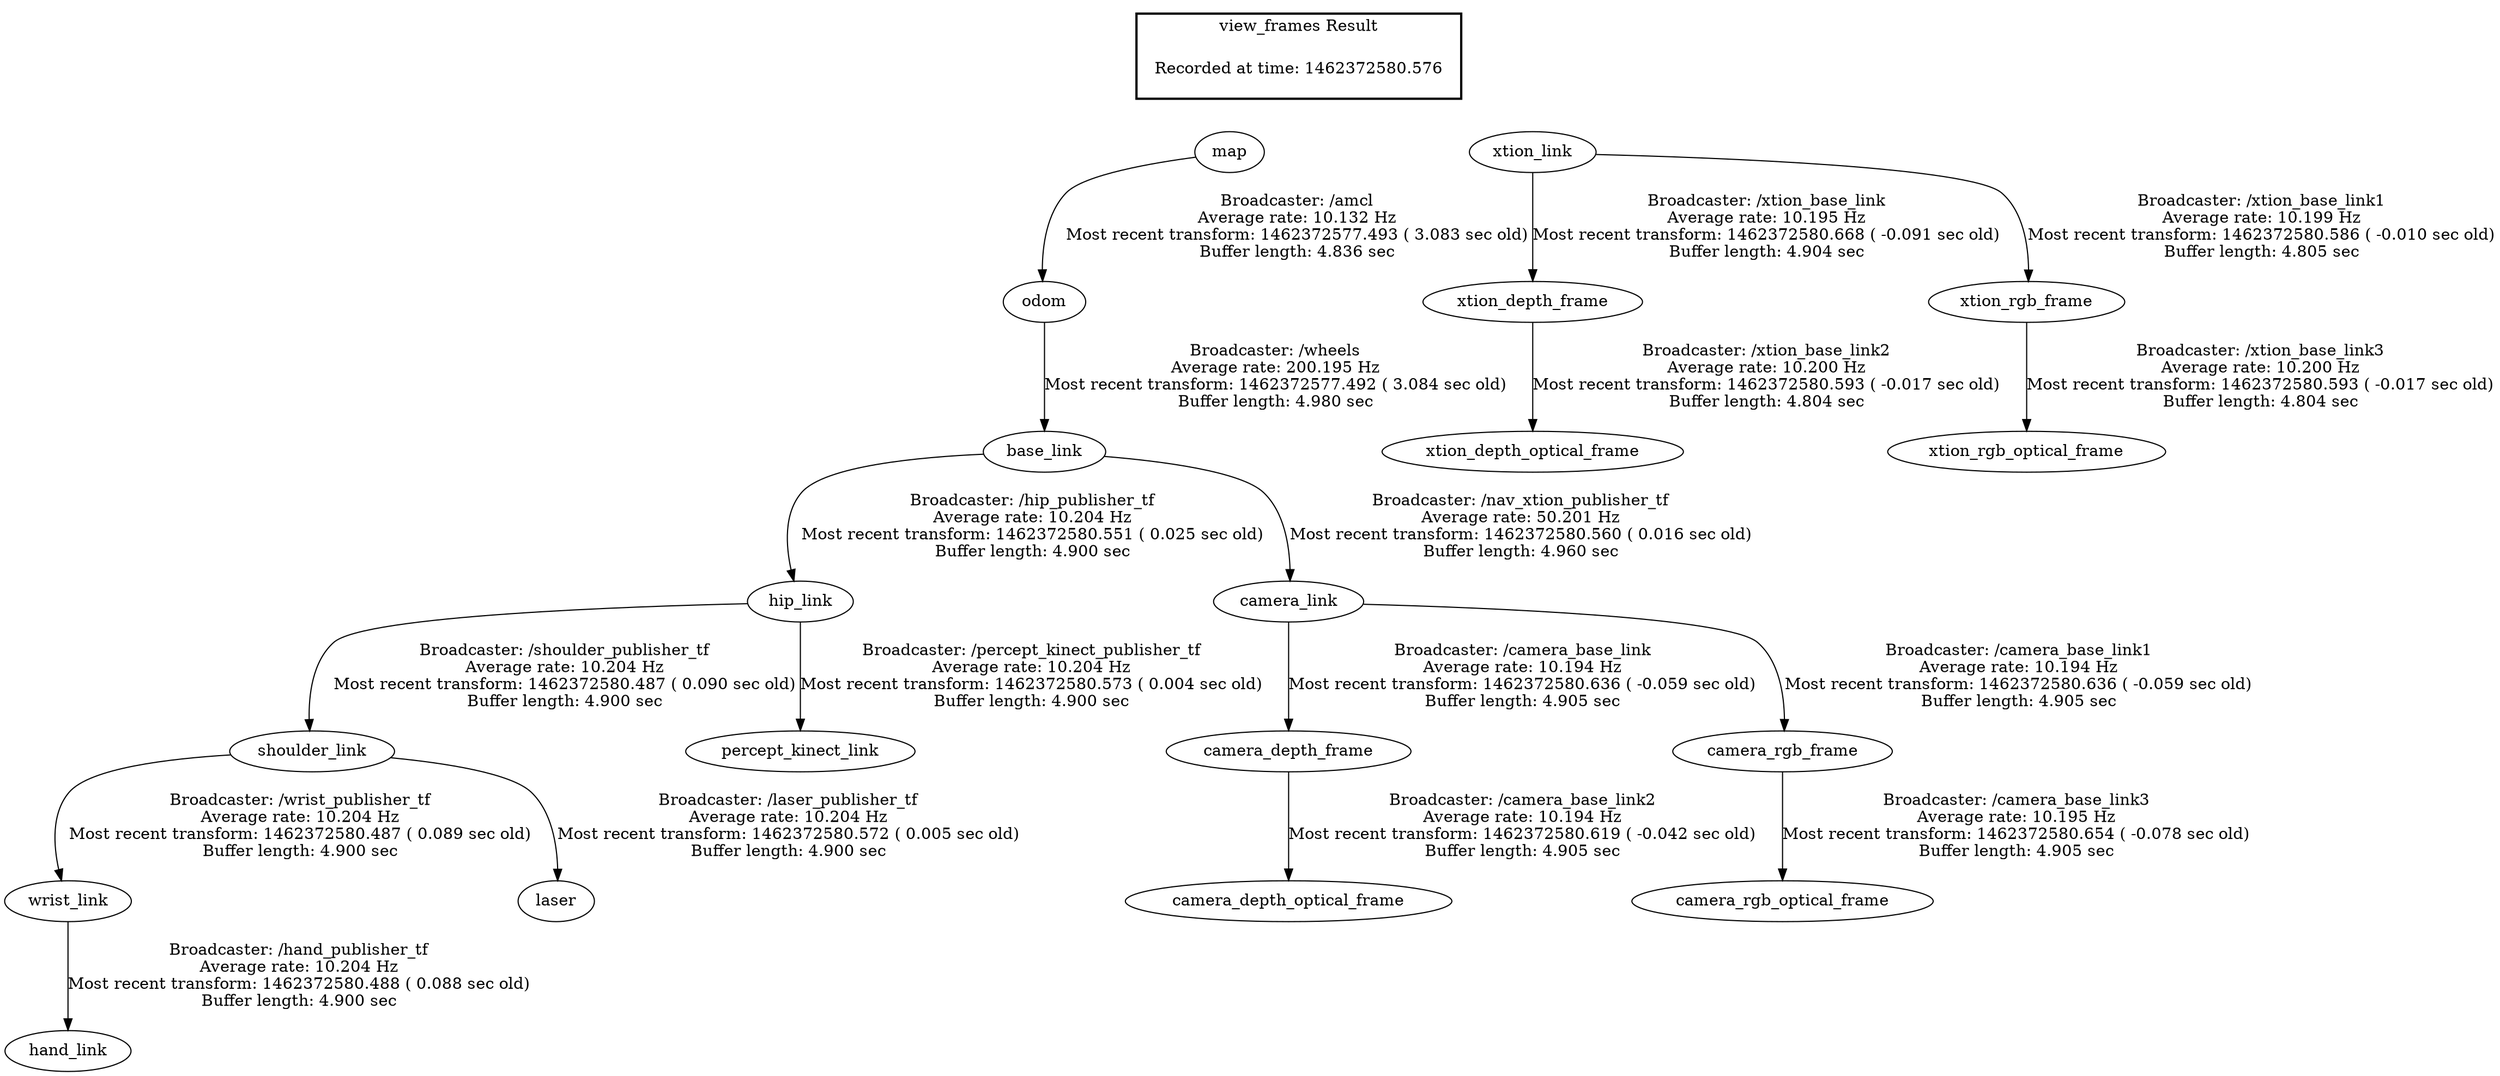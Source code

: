 digraph G {
"hip_link" -> "shoulder_link"[label="Broadcaster: /shoulder_publisher_tf\nAverage rate: 10.204 Hz\nMost recent transform: 1462372580.487 ( 0.090 sec old)\nBuffer length: 4.900 sec\n"];
"base_link" -> "hip_link"[label="Broadcaster: /hip_publisher_tf\nAverage rate: 10.204 Hz\nMost recent transform: 1462372580.551 ( 0.025 sec old)\nBuffer length: 4.900 sec\n"];
"shoulder_link" -> "wrist_link"[label="Broadcaster: /wrist_publisher_tf\nAverage rate: 10.204 Hz\nMost recent transform: 1462372580.487 ( 0.089 sec old)\nBuffer length: 4.900 sec\n"];
"wrist_link" -> "hand_link"[label="Broadcaster: /hand_publisher_tf\nAverage rate: 10.204 Hz\nMost recent transform: 1462372580.488 ( 0.088 sec old)\nBuffer length: 4.900 sec\n"];
"odom" -> "base_link"[label="Broadcaster: /wheels\nAverage rate: 200.195 Hz\nMost recent transform: 1462372577.492 ( 3.084 sec old)\nBuffer length: 4.980 sec\n"];
"map" -> "odom"[label="Broadcaster: /amcl\nAverage rate: 10.132 Hz\nMost recent transform: 1462372577.493 ( 3.083 sec old)\nBuffer length: 4.836 sec\n"];
"base_link" -> "camera_link"[label="Broadcaster: /nav_xtion_publisher_tf\nAverage rate: 50.201 Hz\nMost recent transform: 1462372580.560 ( 0.016 sec old)\nBuffer length: 4.960 sec\n"];
"camera_depth_frame" -> "camera_depth_optical_frame"[label="Broadcaster: /camera_base_link2\nAverage rate: 10.194 Hz\nMost recent transform: 1462372580.619 ( -0.042 sec old)\nBuffer length: 4.905 sec\n"];
"camera_link" -> "camera_depth_frame"[label="Broadcaster: /camera_base_link\nAverage rate: 10.194 Hz\nMost recent transform: 1462372580.636 ( -0.059 sec old)\nBuffer length: 4.905 sec\n"];
"camera_link" -> "camera_rgb_frame"[label="Broadcaster: /camera_base_link1\nAverage rate: 10.194 Hz\nMost recent transform: 1462372580.636 ( -0.059 sec old)\nBuffer length: 4.905 sec\n"];
"camera_rgb_frame" -> "camera_rgb_optical_frame"[label="Broadcaster: /camera_base_link3\nAverage rate: 10.195 Hz\nMost recent transform: 1462372580.654 ( -0.078 sec old)\nBuffer length: 4.905 sec\n"];
"xtion_link" -> "xtion_depth_frame"[label="Broadcaster: /xtion_base_link\nAverage rate: 10.195 Hz\nMost recent transform: 1462372580.668 ( -0.091 sec old)\nBuffer length: 4.904 sec\n"];
"shoulder_link" -> "laser"[label="Broadcaster: /laser_publisher_tf\nAverage rate: 10.204 Hz\nMost recent transform: 1462372580.572 ( 0.005 sec old)\nBuffer length: 4.900 sec\n"];
"hip_link" -> "percept_kinect_link"[label="Broadcaster: /percept_kinect_publisher_tf\nAverage rate: 10.204 Hz\nMost recent transform: 1462372580.573 ( 0.004 sec old)\nBuffer length: 4.900 sec\n"];
"xtion_link" -> "xtion_rgb_frame"[label="Broadcaster: /xtion_base_link1\nAverage rate: 10.199 Hz\nMost recent transform: 1462372580.586 ( -0.010 sec old)\nBuffer length: 4.805 sec\n"];
"xtion_rgb_frame" -> "xtion_rgb_optical_frame"[label="Broadcaster: /xtion_base_link3\nAverage rate: 10.200 Hz\nMost recent transform: 1462372580.593 ( -0.017 sec old)\nBuffer length: 4.804 sec\n"];
"xtion_depth_frame" -> "xtion_depth_optical_frame"[label="Broadcaster: /xtion_base_link2\nAverage rate: 10.200 Hz\nMost recent transform: 1462372580.593 ( -0.017 sec old)\nBuffer length: 4.804 sec\n"];
edge [style=invis];
 subgraph cluster_legend { style=bold; color=black; label ="view_frames Result";
"Recorded at time: 1462372580.576"[ shape=plaintext ] ;
 }->"map";
edge [style=invis];
 subgraph cluster_legend { style=bold; color=black; label ="view_frames Result";
"Recorded at time: 1462372580.576"[ shape=plaintext ] ;
 }->"xtion_link";
}